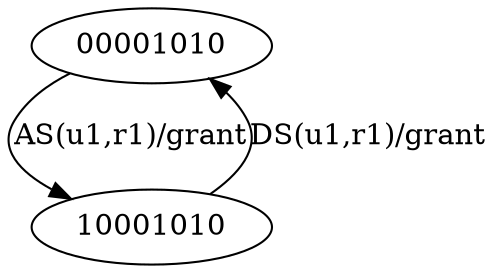 digraph rbac2Fsm {
  00001010 -> 10001010 [ label ="AS(u1,r1)/grant"];
  10001010 -> 00001010 [ label ="DS(u1,r1)/grant"];
}
